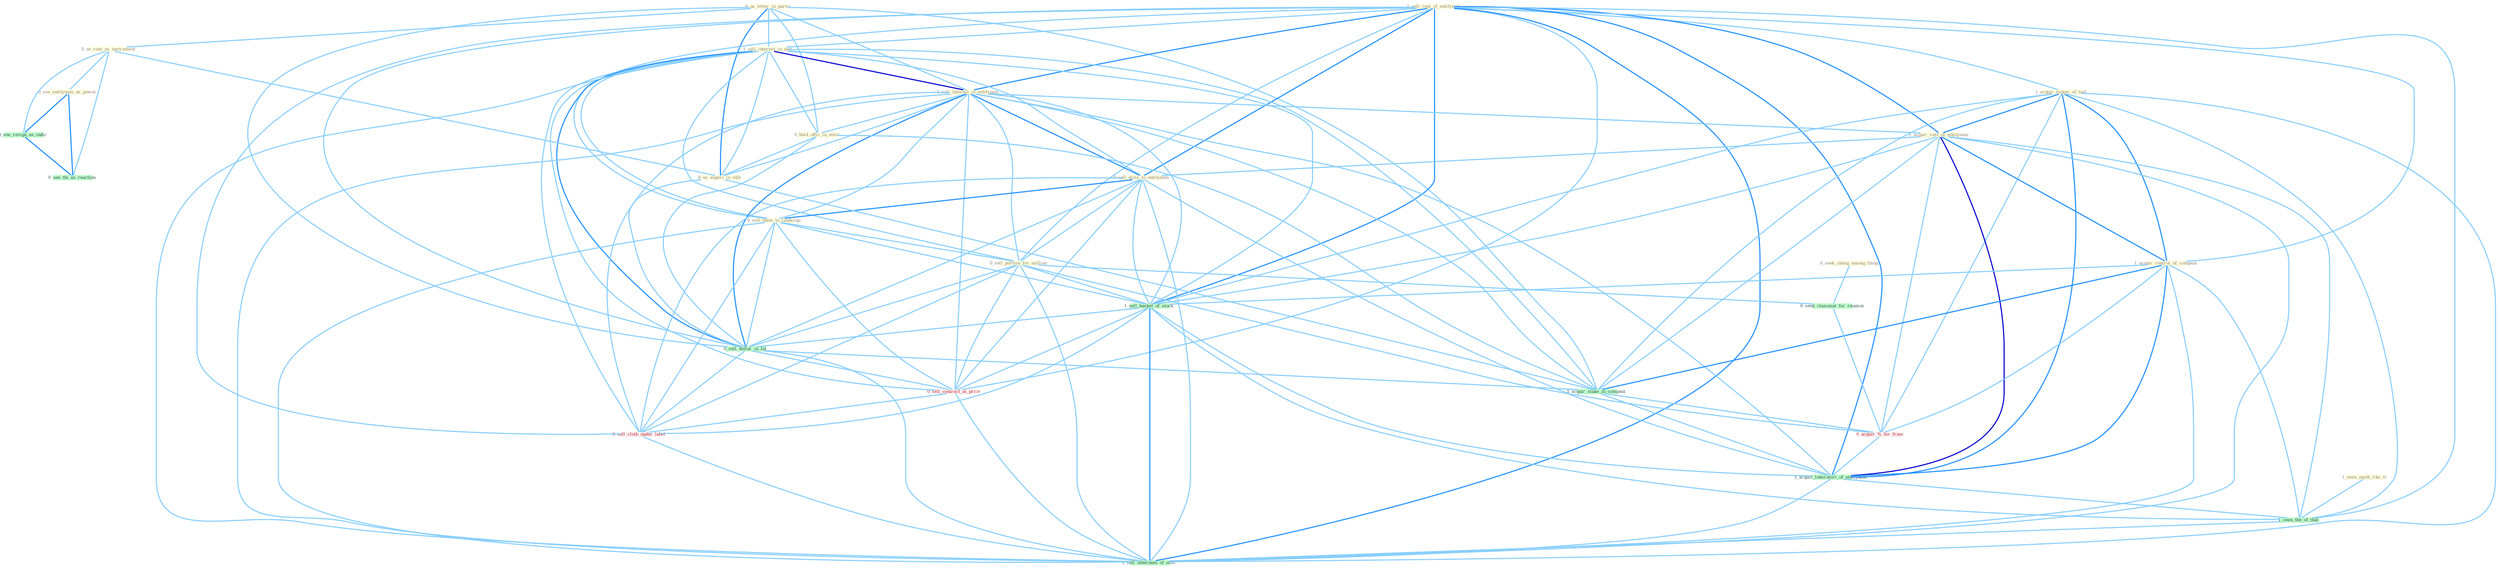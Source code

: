Graph G{ 
    node
    [shape=polygon,style=filled,width=.5,height=.06,color="#BDFCC9",fixedsize=true,fontsize=4,
    fontcolor="#2f4f4f"];
    {node
    [color="#ffffe0", fontcolor="#8b7d6b"] "0_us_letter_in_pursu " "0_seek_chang_among_thing " "1_sell_copi_of_entitynam " "1_acquir_maker_of_tool " "1_sell_interest_in_unit " "1_sell_interest_in_entitynam " "1_acquir_rest_of_entitynam " "0_us_rate_as_instrument " "0_hold_offic_in_elect " "1_acquir_control_of_compani " "0_sell_divis_to_entitynam " "1_seen_anyth_like_it " "0_us_experi_in_talk " "0_sell_them_to_landscap " "0_sell_portion_for_million " "0_see_entitynam_as_power "}
{node [color="#fff0f5", fontcolor="#b22222"] "0_acquir_%_for_franc " "0_sell_contract_at_price " "0_sell_cloth_under_label "}
edge [color="#B0E2FF"];

	"0_us_letter_in_pursu " -- "1_sell_interest_in_unit " [w="1", color="#87cefa" ];
	"0_us_letter_in_pursu " -- "1_sell_interest_in_entitynam " [w="1", color="#87cefa" ];
	"0_us_letter_in_pursu " -- "0_us_rate_as_instrument " [w="1", color="#87cefa" ];
	"0_us_letter_in_pursu " -- "0_hold_offic_in_elect " [w="1", color="#87cefa" ];
	"0_us_letter_in_pursu " -- "0_us_experi_in_talk " [w="2", color="#1e90ff" , len=0.8];
	"0_us_letter_in_pursu " -- "0_sell_dollar_in_lot " [w="1", color="#87cefa" ];
	"0_us_letter_in_pursu " -- "1_acquir_stake_in_compani " [w="1", color="#87cefa" ];
	"0_seek_chang_among_thing " -- "0_seek_classmat_for_reunion " [w="1", color="#87cefa" ];
	"1_sell_copi_of_entitynam " -- "1_acquir_maker_of_tool " [w="1", color="#87cefa" ];
	"1_sell_copi_of_entitynam " -- "1_sell_interest_in_unit " [w="1", color="#87cefa" ];
	"1_sell_copi_of_entitynam " -- "1_sell_interest_in_entitynam " [w="2", color="#1e90ff" , len=0.8];
	"1_sell_copi_of_entitynam " -- "1_acquir_rest_of_entitynam " [w="2", color="#1e90ff" , len=0.8];
	"1_sell_copi_of_entitynam " -- "1_acquir_control_of_compani " [w="1", color="#87cefa" ];
	"1_sell_copi_of_entitynam " -- "0_sell_divis_to_entitynam " [w="2", color="#1e90ff" , len=0.8];
	"1_sell_copi_of_entitynam " -- "0_sell_them_to_landscap " [w="1", color="#87cefa" ];
	"1_sell_copi_of_entitynam " -- "0_sell_portion_for_million " [w="1", color="#87cefa" ];
	"1_sell_copi_of_entitynam " -- "1_sell_basket_of_stock " [w="2", color="#1e90ff" , len=0.8];
	"1_sell_copi_of_entitynam " -- "0_sell_dollar_in_lot " [w="1", color="#87cefa" ];
	"1_sell_copi_of_entitynam " -- "0_sell_contract_at_price " [w="1", color="#87cefa" ];
	"1_sell_copi_of_entitynam " -- "1_acquir_laboratori_of_entitynam " [w="2", color="#1e90ff" , len=0.8];
	"1_sell_copi_of_entitynam " -- "0_sell_cloth_under_label " [w="1", color="#87cefa" ];
	"1_sell_copi_of_entitynam " -- "1_seen_the_of_that " [w="1", color="#87cefa" ];
	"1_sell_copi_of_entitynam " -- "1_sell_othernum_of_offic " [w="2", color="#1e90ff" , len=0.8];
	"1_acquir_maker_of_tool " -- "1_acquir_rest_of_entitynam " [w="2", color="#1e90ff" , len=0.8];
	"1_acquir_maker_of_tool " -- "1_acquir_control_of_compani " [w="2", color="#1e90ff" , len=0.8];
	"1_acquir_maker_of_tool " -- "1_sell_basket_of_stock " [w="1", color="#87cefa" ];
	"1_acquir_maker_of_tool " -- "1_acquir_stake_in_compani " [w="1", color="#87cefa" ];
	"1_acquir_maker_of_tool " -- "0_acquir_%_for_franc " [w="1", color="#87cefa" ];
	"1_acquir_maker_of_tool " -- "1_acquir_laboratori_of_entitynam " [w="2", color="#1e90ff" , len=0.8];
	"1_acquir_maker_of_tool " -- "1_seen_the_of_that " [w="1", color="#87cefa" ];
	"1_acquir_maker_of_tool " -- "1_sell_othernum_of_offic " [w="1", color="#87cefa" ];
	"1_sell_interest_in_unit " -- "1_sell_interest_in_entitynam " [w="3", color="#0000cd" , len=0.6];
	"1_sell_interest_in_unit " -- "0_hold_offic_in_elect " [w="1", color="#87cefa" ];
	"1_sell_interest_in_unit " -- "0_sell_divis_to_entitynam " [w="1", color="#87cefa" ];
	"1_sell_interest_in_unit " -- "0_us_experi_in_talk " [w="1", color="#87cefa" ];
	"1_sell_interest_in_unit " -- "0_sell_them_to_landscap " [w="1", color="#87cefa" ];
	"1_sell_interest_in_unit " -- "0_sell_portion_for_million " [w="1", color="#87cefa" ];
	"1_sell_interest_in_unit " -- "1_sell_basket_of_stock " [w="1", color="#87cefa" ];
	"1_sell_interest_in_unit " -- "0_sell_dollar_in_lot " [w="2", color="#1e90ff" , len=0.8];
	"1_sell_interest_in_unit " -- "1_acquir_stake_in_compani " [w="1", color="#87cefa" ];
	"1_sell_interest_in_unit " -- "0_sell_contract_at_price " [w="1", color="#87cefa" ];
	"1_sell_interest_in_unit " -- "0_sell_cloth_under_label " [w="1", color="#87cefa" ];
	"1_sell_interest_in_unit " -- "1_sell_othernum_of_offic " [w="1", color="#87cefa" ];
	"1_sell_interest_in_entitynam " -- "1_acquir_rest_of_entitynam " [w="1", color="#87cefa" ];
	"1_sell_interest_in_entitynam " -- "0_hold_offic_in_elect " [w="1", color="#87cefa" ];
	"1_sell_interest_in_entitynam " -- "0_sell_divis_to_entitynam " [w="2", color="#1e90ff" , len=0.8];
	"1_sell_interest_in_entitynam " -- "0_us_experi_in_talk " [w="1", color="#87cefa" ];
	"1_sell_interest_in_entitynam " -- "0_sell_them_to_landscap " [w="1", color="#87cefa" ];
	"1_sell_interest_in_entitynam " -- "0_sell_portion_for_million " [w="1", color="#87cefa" ];
	"1_sell_interest_in_entitynam " -- "1_sell_basket_of_stock " [w="1", color="#87cefa" ];
	"1_sell_interest_in_entitynam " -- "0_sell_dollar_in_lot " [w="2", color="#1e90ff" , len=0.8];
	"1_sell_interest_in_entitynam " -- "1_acquir_stake_in_compani " [w="1", color="#87cefa" ];
	"1_sell_interest_in_entitynam " -- "0_sell_contract_at_price " [w="1", color="#87cefa" ];
	"1_sell_interest_in_entitynam " -- "1_acquir_laboratori_of_entitynam " [w="1", color="#87cefa" ];
	"1_sell_interest_in_entitynam " -- "0_sell_cloth_under_label " [w="1", color="#87cefa" ];
	"1_sell_interest_in_entitynam " -- "1_sell_othernum_of_offic " [w="1", color="#87cefa" ];
	"1_acquir_rest_of_entitynam " -- "1_acquir_control_of_compani " [w="2", color="#1e90ff" , len=0.8];
	"1_acquir_rest_of_entitynam " -- "0_sell_divis_to_entitynam " [w="1", color="#87cefa" ];
	"1_acquir_rest_of_entitynam " -- "1_sell_basket_of_stock " [w="1", color="#87cefa" ];
	"1_acquir_rest_of_entitynam " -- "1_acquir_stake_in_compani " [w="1", color="#87cefa" ];
	"1_acquir_rest_of_entitynam " -- "0_acquir_%_for_franc " [w="1", color="#87cefa" ];
	"1_acquir_rest_of_entitynam " -- "1_acquir_laboratori_of_entitynam " [w="3", color="#0000cd" , len=0.6];
	"1_acquir_rest_of_entitynam " -- "1_seen_the_of_that " [w="1", color="#87cefa" ];
	"1_acquir_rest_of_entitynam " -- "1_sell_othernum_of_offic " [w="1", color="#87cefa" ];
	"0_us_rate_as_instrument " -- "0_us_experi_in_talk " [w="1", color="#87cefa" ];
	"0_us_rate_as_instrument " -- "0_see_entitynam_as_power " [w="1", color="#87cefa" ];
	"0_us_rate_as_instrument " -- "0_see_resign_as_indic " [w="1", color="#87cefa" ];
	"0_us_rate_as_instrument " -- "0_see_thi_as_reaction " [w="1", color="#87cefa" ];
	"0_hold_offic_in_elect " -- "0_us_experi_in_talk " [w="1", color="#87cefa" ];
	"0_hold_offic_in_elect " -- "0_sell_dollar_in_lot " [w="1", color="#87cefa" ];
	"0_hold_offic_in_elect " -- "1_acquir_stake_in_compani " [w="1", color="#87cefa" ];
	"1_acquir_control_of_compani " -- "1_sell_basket_of_stock " [w="1", color="#87cefa" ];
	"1_acquir_control_of_compani " -- "1_acquir_stake_in_compani " [w="2", color="#1e90ff" , len=0.8];
	"1_acquir_control_of_compani " -- "0_acquir_%_for_franc " [w="1", color="#87cefa" ];
	"1_acquir_control_of_compani " -- "1_acquir_laboratori_of_entitynam " [w="2", color="#1e90ff" , len=0.8];
	"1_acquir_control_of_compani " -- "1_seen_the_of_that " [w="1", color="#87cefa" ];
	"1_acquir_control_of_compani " -- "1_sell_othernum_of_offic " [w="1", color="#87cefa" ];
	"0_sell_divis_to_entitynam " -- "0_sell_them_to_landscap " [w="2", color="#1e90ff" , len=0.8];
	"0_sell_divis_to_entitynam " -- "0_sell_portion_for_million " [w="1", color="#87cefa" ];
	"0_sell_divis_to_entitynam " -- "1_sell_basket_of_stock " [w="1", color="#87cefa" ];
	"0_sell_divis_to_entitynam " -- "0_sell_dollar_in_lot " [w="1", color="#87cefa" ];
	"0_sell_divis_to_entitynam " -- "0_sell_contract_at_price " [w="1", color="#87cefa" ];
	"0_sell_divis_to_entitynam " -- "1_acquir_laboratori_of_entitynam " [w="1", color="#87cefa" ];
	"0_sell_divis_to_entitynam " -- "0_sell_cloth_under_label " [w="1", color="#87cefa" ];
	"0_sell_divis_to_entitynam " -- "1_sell_othernum_of_offic " [w="1", color="#87cefa" ];
	"1_seen_anyth_like_it " -- "1_seen_the_of_that " [w="1", color="#87cefa" ];
	"0_us_experi_in_talk " -- "0_sell_dollar_in_lot " [w="1", color="#87cefa" ];
	"0_us_experi_in_talk " -- "1_acquir_stake_in_compani " [w="1", color="#87cefa" ];
	"0_sell_them_to_landscap " -- "0_sell_portion_for_million " [w="1", color="#87cefa" ];
	"0_sell_them_to_landscap " -- "1_sell_basket_of_stock " [w="1", color="#87cefa" ];
	"0_sell_them_to_landscap " -- "0_sell_dollar_in_lot " [w="1", color="#87cefa" ];
	"0_sell_them_to_landscap " -- "0_sell_contract_at_price " [w="1", color="#87cefa" ];
	"0_sell_them_to_landscap " -- "0_sell_cloth_under_label " [w="1", color="#87cefa" ];
	"0_sell_them_to_landscap " -- "1_sell_othernum_of_offic " [w="1", color="#87cefa" ];
	"0_sell_portion_for_million " -- "0_seek_classmat_for_reunion " [w="1", color="#87cefa" ];
	"0_sell_portion_for_million " -- "1_sell_basket_of_stock " [w="1", color="#87cefa" ];
	"0_sell_portion_for_million " -- "0_sell_dollar_in_lot " [w="1", color="#87cefa" ];
	"0_sell_portion_for_million " -- "0_acquir_%_for_franc " [w="1", color="#87cefa" ];
	"0_sell_portion_for_million " -- "0_sell_contract_at_price " [w="1", color="#87cefa" ];
	"0_sell_portion_for_million " -- "0_sell_cloth_under_label " [w="1", color="#87cefa" ];
	"0_sell_portion_for_million " -- "1_sell_othernum_of_offic " [w="1", color="#87cefa" ];
	"0_see_entitynam_as_power " -- "0_see_resign_as_indic " [w="2", color="#1e90ff" , len=0.8];
	"0_see_entitynam_as_power " -- "0_see_thi_as_reaction " [w="2", color="#1e90ff" , len=0.8];
	"0_seek_classmat_for_reunion " -- "0_acquir_%_for_franc " [w="1", color="#87cefa" ];
	"1_sell_basket_of_stock " -- "0_sell_dollar_in_lot " [w="1", color="#87cefa" ];
	"1_sell_basket_of_stock " -- "0_sell_contract_at_price " [w="1", color="#87cefa" ];
	"1_sell_basket_of_stock " -- "1_acquir_laboratori_of_entitynam " [w="1", color="#87cefa" ];
	"1_sell_basket_of_stock " -- "0_sell_cloth_under_label " [w="1", color="#87cefa" ];
	"1_sell_basket_of_stock " -- "1_seen_the_of_that " [w="1", color="#87cefa" ];
	"1_sell_basket_of_stock " -- "1_sell_othernum_of_offic " [w="2", color="#1e90ff" , len=0.8];
	"0_sell_dollar_in_lot " -- "1_acquir_stake_in_compani " [w="1", color="#87cefa" ];
	"0_sell_dollar_in_lot " -- "0_sell_contract_at_price " [w="1", color="#87cefa" ];
	"0_sell_dollar_in_lot " -- "0_sell_cloth_under_label " [w="1", color="#87cefa" ];
	"0_sell_dollar_in_lot " -- "1_sell_othernum_of_offic " [w="1", color="#87cefa" ];
	"0_see_resign_as_indic " -- "0_see_thi_as_reaction " [w="2", color="#1e90ff" , len=0.8];
	"1_acquir_stake_in_compani " -- "0_acquir_%_for_franc " [w="1", color="#87cefa" ];
	"1_acquir_stake_in_compani " -- "1_acquir_laboratori_of_entitynam " [w="1", color="#87cefa" ];
	"0_acquir_%_for_franc " -- "1_acquir_laboratori_of_entitynam " [w="1", color="#87cefa" ];
	"0_sell_contract_at_price " -- "0_sell_cloth_under_label " [w="1", color="#87cefa" ];
	"0_sell_contract_at_price " -- "1_sell_othernum_of_offic " [w="1", color="#87cefa" ];
	"1_acquir_laboratori_of_entitynam " -- "1_seen_the_of_that " [w="1", color="#87cefa" ];
	"1_acquir_laboratori_of_entitynam " -- "1_sell_othernum_of_offic " [w="1", color="#87cefa" ];
	"0_sell_cloth_under_label " -- "1_sell_othernum_of_offic " [w="1", color="#87cefa" ];
	"1_seen_the_of_that " -- "1_sell_othernum_of_offic " [w="1", color="#87cefa" ];
}